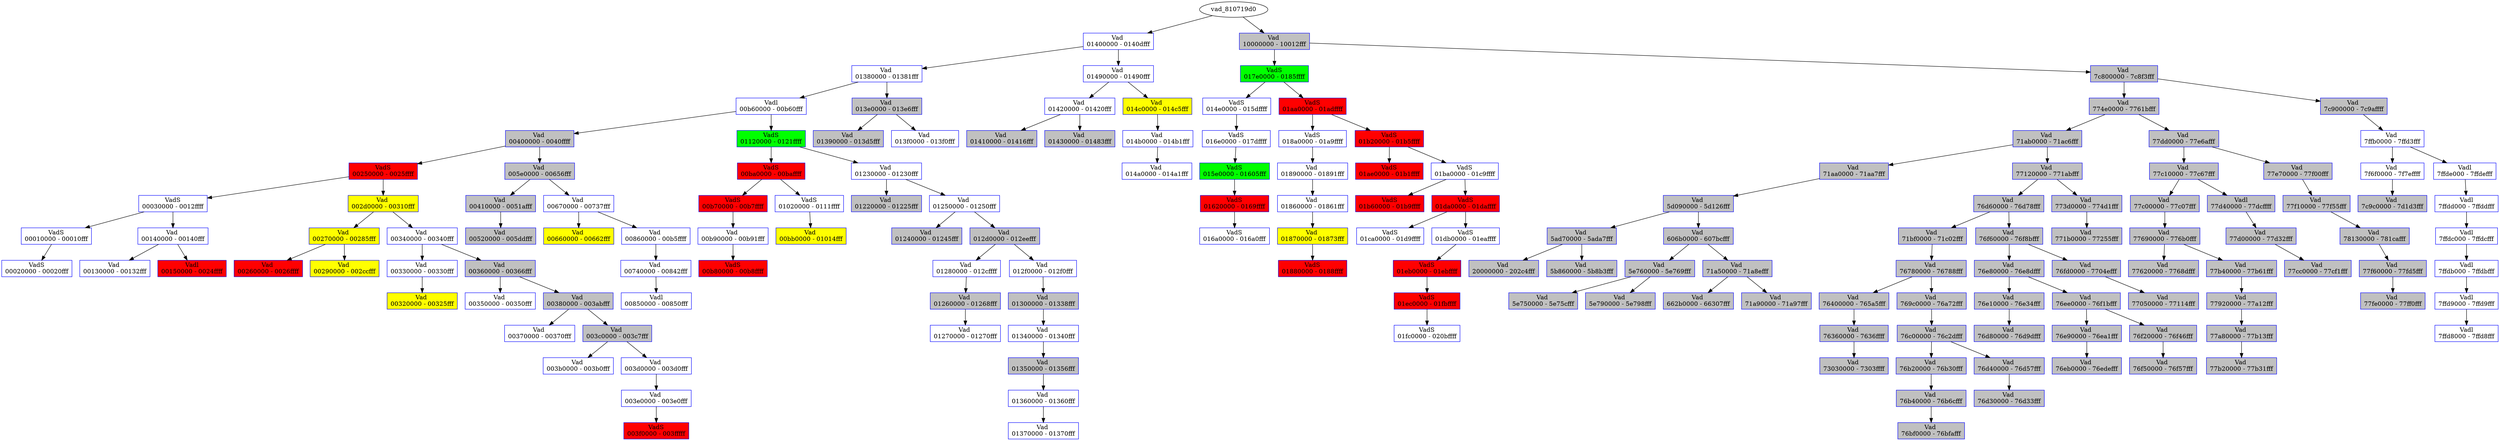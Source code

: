 /* Pid:   1668 */
digraph processtree {
graph [rankdir = "TB"];
vad_810719d0 -> vad_ff20c190
vad_ff20c190 [label = "{ Vad \n01400000 - 0140dfff }"shape = "record" color = "blue" style = "filled" fillcolor = "white"];
vad_ff20c190 -> vad_ff15f008
vad_ff15f008 [label = "{ Vad \n01380000 - 01381fff }"shape = "record" color = "blue" style = "filled" fillcolor = "white"];
vad_ff15f008 -> vad_ff224ce0
vad_ff224ce0 [label = "{ Vadl\n00b60000 - 00b60fff }"shape = "record" color = "blue" style = "filled" fillcolor = "white"];
vad_ff224ce0 -> vad_ff22dcb8
vad_ff22dcb8 [label = "{ Vad \n00400000 - 0040ffff }"shape = "record" color = "blue" style = "filled" fillcolor = "gray"];
vad_ff22dcb8 -> vad_ff20f490
vad_ff20f490 [label = "{ VadS\n00250000 - 0025ffff }"shape = "record" color = "blue" style = "filled" fillcolor = "red"];
vad_ff20f490 -> vad_ff233e78
vad_ff233e78 [label = "{ VadS\n00030000 - 0012ffff }"shape = "record" color = "blue" style = "filled" fillcolor = "white"];
vad_ff233e78 -> vad_ff234be8
vad_ff234be8 [label = "{ VadS\n00010000 - 00010fff }"shape = "record" color = "blue" style = "filled" fillcolor = "white"];
vad_ff234be8 -> vad_ff235be8
vad_ff235be8 [label = "{ VadS\n00020000 - 00020fff }"shape = "record" color = "blue" style = "filled" fillcolor = "white"];
vad_ff233e78 -> vad_ff217468
vad_ff217468 [label = "{ Vad \n00140000 - 00140fff }"shape = "record" color = "blue" style = "filled" fillcolor = "white"];
vad_ff217468 -> vad_ff37f3d0
vad_ff37f3d0 [label = "{ Vad \n00130000 - 00132fff }"shape = "record" color = "blue" style = "filled" fillcolor = "white"];
vad_ff217468 -> vad_80f6e8a0
vad_80f6e8a0 [label = "{ Vadl\n00150000 - 0024ffff }"shape = "record" color = "blue" style = "filled" fillcolor = "red"];
vad_ff20f490 -> vad_80fce798
vad_80fce798 [label = "{ Vad \n002d0000 - 00310fff }"shape = "record" color = "blue" style = "filled" fillcolor = "yellow"];
vad_80fce798 -> vad_80fce7f8
vad_80fce7f8 [label = "{ Vad \n00270000 - 00285fff }"shape = "record" color = "blue" style = "filled" fillcolor = "yellow"];
vad_80fce7f8 -> vad_ff3b96c0
vad_ff3b96c0 [label = "{ Vad \n00260000 - 0026ffff }"shape = "record" color = "blue" style = "filled" fillcolor = "red"];
vad_80fce7f8 -> vad_80fce7c8
vad_80fce7c8 [label = "{ Vad \n00290000 - 002ccfff }"shape = "record" color = "blue" style = "filled" fillcolor = "yellow"];
vad_80fce798 -> vad_80fbfd30
vad_80fbfd30 [label = "{ Vad \n00340000 - 00340fff }"shape = "record" color = "blue" style = "filled" fillcolor = "white"];
vad_80fbfd30 -> vad_81006908
vad_81006908 [label = "{ Vad \n00330000 - 00330fff }"shape = "record" color = "blue" style = "filled" fillcolor = "white"];
vad_81006908 -> vad_ff217cc8
vad_ff217cc8 [label = "{ Vad \n00320000 - 00325fff }"shape = "record" color = "blue" style = "filled" fillcolor = "yellow"];
vad_80fbfd30 -> vad_ff1e3a88
vad_ff1e3a88 [label = "{ Vad \n00360000 - 00366fff }"shape = "record" color = "blue" style = "filled" fillcolor = "gray"];
vad_ff1e3a88 -> vad_ff2aba70
vad_ff2aba70 [label = "{ Vad \n00350000 - 00350fff }"shape = "record" color = "blue" style = "filled" fillcolor = "white"];
vad_ff1e3a88 -> vad_ff208f10
vad_ff208f10 [label = "{ Vad \n00380000 - 003abfff }"shape = "record" color = "blue" style = "filled" fillcolor = "gray"];
vad_ff208f10 -> vad_ff1e3dd0
vad_ff1e3dd0 [label = "{ Vad \n00370000 - 00370fff }"shape = "record" color = "blue" style = "filled" fillcolor = "white"];
vad_ff208f10 -> vad_ff161248
vad_ff161248 [label = "{ Vad \n003c0000 - 003c7fff }"shape = "record" color = "blue" style = "filled" fillcolor = "gray"];
vad_ff161248 -> vad_ff161278
vad_ff161278 [label = "{ Vad \n003b0000 - 003b0fff }"shape = "record" color = "blue" style = "filled" fillcolor = "white"];
vad_ff161248 -> vad_ff29e618
vad_ff29e618 [label = "{ Vad \n003d0000 - 003d0fff }"shape = "record" color = "blue" style = "filled" fillcolor = "white"];
vad_ff29e618 -> vad_ff160b58
vad_ff160b58 [label = "{ Vad \n003e0000 - 003e0fff }"shape = "record" color = "blue" style = "filled" fillcolor = "white"];
vad_ff160b58 -> vad_ff223398
vad_ff223398 [label = "{ VadS\n003f0000 - 003fffff }"shape = "record" color = "blue" style = "filled" fillcolor = "red"];
vad_ff22dcb8 -> vad_ff29e5e8
vad_ff29e5e8 [label = "{ Vad \n005e0000 - 00656fff }"shape = "record" color = "blue" style = "filled" fillcolor = "gray"];
vad_ff29e5e8 -> vad_ff221508
vad_ff221508 [label = "{ Vad \n00410000 - 0051afff }"shape = "record" color = "blue" style = "filled" fillcolor = "gray"];
vad_ff221508 -> vad_80fad0b0
vad_80fad0b0 [label = "{ Vad \n00520000 - 005ddfff }"shape = "record" color = "blue" style = "filled" fillcolor = "gray"];
vad_ff29e5e8 -> vad_ff1dbb18
vad_ff1dbb18 [label = "{ Vad \n00670000 - 00737fff }"shape = "record" color = "blue" style = "filled" fillcolor = "white"];
vad_ff1dbb18 -> vad_ff160470
vad_ff160470 [label = "{ Vad \n00660000 - 00662fff }"shape = "record" color = "blue" style = "filled" fillcolor = "yellow"];
vad_ff1dbb18 -> vad_80f5c2e8
vad_80f5c2e8 [label = "{ Vad \n00860000 - 00b5ffff }"shape = "record" color = "blue" style = "filled" fillcolor = "white"];
vad_80f5c2e8 -> vad_ff1dbae8
vad_ff1dbae8 [label = "{ Vad \n00740000 - 00842fff }"shape = "record" color = "blue" style = "filled" fillcolor = "white"];
vad_ff1dbae8 -> vad_ff1616a8
vad_ff1616a8 [label = "{ Vadl\n00850000 - 00850fff }"shape = "record" color = "blue" style = "filled" fillcolor = "white"];
vad_ff224ce0 -> vad_80efd0a8
vad_80efd0a8 [label = "{ VadS\n01120000 - 0121ffff }"shape = "record" color = "blue" style = "filled" fillcolor = "green"];
vad_80efd0a8 -> vad_ff21fe78
vad_ff21fe78 [label = "{ VadS\n00ba0000 - 00baffff }"shape = "record" color = "blue" style = "filled" fillcolor = "red"];
vad_ff21fe78 -> vad_ff221ce0
vad_ff221ce0 [label = "{ VadS\n00b70000 - 00b7ffff }"shape = "record" color = "blue" style = "filled" fillcolor = "red"];
vad_ff221ce0 -> vad_ff15fe68
vad_ff15fe68 [label = "{ Vad \n00b90000 - 00b91fff }"shape = "record" color = "blue" style = "filled" fillcolor = "white"];
vad_ff15fe68 -> vad_ff220be8
vad_ff220be8 [label = "{ VadS\n00b80000 - 00b8ffff }"shape = "record" color = "blue" style = "filled" fillcolor = "red"];
vad_ff21fe78 -> vad_ff2728b8
vad_ff2728b8 [label = "{ VadS\n01020000 - 0111ffff }"shape = "record" color = "blue" style = "filled" fillcolor = "white"];
vad_ff2728b8 -> vad_ff1d84b0
vad_ff1d84b0 [label = "{ Vad \n00bb0000 - 01014fff }"shape = "record" color = "blue" style = "filled" fillcolor = "yellow"];
vad_80efd0a8 -> vad_80f0ce80
vad_80f0ce80 [label = "{ Vad \n01230000 - 01230fff }"shape = "record" color = "blue" style = "filled" fillcolor = "white"];
vad_80f0ce80 -> vad_81028990
vad_81028990 [label = "{ Vad \n01220000 - 01225fff }"shape = "record" color = "blue" style = "filled" fillcolor = "gray"];
vad_80f0ce80 -> vad_80f07740
vad_80f07740 [label = "{ Vad \n01250000 - 01250fff }"shape = "record" color = "blue" style = "filled" fillcolor = "white"];
vad_80f07740 -> vad_ff1f57d8
vad_ff1f57d8 [label = "{ Vad \n01240000 - 01245fff }"shape = "record" color = "blue" style = "filled" fillcolor = "gray"];
vad_80f07740 -> vad_80f0ca28
vad_80f0ca28 [label = "{ Vad \n012d0000 - 012eefff }"shape = "record" color = "blue" style = "filled" fillcolor = "gray"];
vad_80f0ca28 -> vad_ff2184a8
vad_ff2184a8 [label = "{ Vad \n01280000 - 012cffff }"shape = "record" color = "blue" style = "filled" fillcolor = "white"];
vad_ff2184a8 -> vad_ff3628b0
vad_ff3628b0 [label = "{ Vad \n01260000 - 01268fff }"shape = "record" color = "blue" style = "filled" fillcolor = "gray"];
vad_ff3628b0 -> vad_ff3652d0
vad_ff3652d0 [label = "{ Vad \n01270000 - 01270fff }"shape = "record" color = "blue" style = "filled" fillcolor = "white"];
vad_80f0ca28 -> vad_80f75b18
vad_80f75b18 [label = "{ Vad \n012f0000 - 012f0fff }"shape = "record" color = "blue" style = "filled" fillcolor = "white"];
vad_80f75b18 -> vad_80f00aa8
vad_80f00aa8 [label = "{ Vad \n01300000 - 01338fff }"shape = "record" color = "blue" style = "filled" fillcolor = "gray"];
vad_80f00aa8 -> vad_ff3b5dd0
vad_ff3b5dd0 [label = "{ Vad \n01340000 - 01340fff }"shape = "record" color = "blue" style = "filled" fillcolor = "white"];
vad_ff3b5dd0 -> vad_ff2579a0
vad_ff2579a0 [label = "{ Vad \n01350000 - 01356fff }"shape = "record" color = "blue" style = "filled" fillcolor = "gray"];
vad_ff2579a0 -> vad_ff2a6008
vad_ff2a6008 [label = "{ Vad \n01360000 - 01360fff }"shape = "record" color = "blue" style = "filled" fillcolor = "white"];
vad_ff2a6008 -> vad_ff2a6060
vad_ff2a6060 [label = "{ Vad \n01370000 - 01370fff }"shape = "record" color = "blue" style = "filled" fillcolor = "white"];
vad_ff15f008 -> vad_ff25d1c8
vad_ff25d1c8 [label = "{ Vad \n013e0000 - 013e6fff }"shape = "record" color = "blue" style = "filled" fillcolor = "gray"];
vad_ff25d1c8 -> vad_ff2a6090
vad_ff2a6090 [label = "{ Vad \n01390000 - 013d5fff }"shape = "record" color = "blue" style = "filled" fillcolor = "gray"];
vad_ff25d1c8 -> vad_ff25d198
vad_ff25d198 [label = "{ Vad \n013f0000 - 013f0fff }"shape = "record" color = "blue" style = "filled" fillcolor = "white"];
vad_ff20c190 -> vad_ff253e38
vad_ff253e38 [label = "{ Vad \n01490000 - 01490fff }"shape = "record" color = "blue" style = "filled" fillcolor = "white"];
vad_ff253e38 -> vad_ff159c88
vad_ff159c88 [label = "{ Vad \n01420000 - 01420fff }"shape = "record" color = "blue" style = "filled" fillcolor = "white"];
vad_ff159c88 -> vad_ff2451f8
vad_ff2451f8 [label = "{ Vad \n01410000 - 01416fff }"shape = "record" color = "blue" style = "filled" fillcolor = "gray"];
vad_ff159c88 -> vad_ff159c58
vad_ff159c58 [label = "{ Vad \n01430000 - 01483fff }"shape = "record" color = "blue" style = "filled" fillcolor = "gray"];
vad_ff253e38 -> vad_ff1578c8
vad_ff1578c8 [label = "{ Vad \n014c0000 - 014c5fff }"shape = "record" color = "blue" style = "filled" fillcolor = "yellow"];
vad_ff1578c8 -> vad_80ff9798
vad_80ff9798 [label = "{ Vad \n014b0000 - 014b1fff }"shape = "record" color = "blue" style = "filled" fillcolor = "white"];
vad_80ff9798 -> vad_80fb0a38
vad_80fb0a38 [label = "{ Vad \n014a0000 - 014a1fff }"shape = "record" color = "blue" style = "filled" fillcolor = "white"];
vad_810719d0 -> vad_ff257ed8
vad_ff257ed8 [label = "{ Vad \n10000000 - 10012fff }"shape = "record" color = "blue" style = "filled" fillcolor = "gray"];
vad_ff257ed8 -> vad_80ff9d90
vad_80ff9d90 [label = "{ VadS\n017e0000 - 0185ffff }"shape = "record" color = "blue" style = "filled" fillcolor = "green"];
vad_80ff9d90 -> vad_80fa3f88
vad_80fa3f88 [label = "{ VadS\n014e0000 - 015dffff }"shape = "record" color = "blue" style = "filled" fillcolor = "white"];
vad_80fa3f88 -> vad_ff20ad98
vad_ff20ad98 [label = "{ VadS\n016e0000 - 017dffff }"shape = "record" color = "blue" style = "filled" fillcolor = "white"];
vad_ff20ad98 -> vad_8102f490
vad_8102f490 [label = "{ VadS\n015e0000 - 01605fff }"shape = "record" color = "blue" style = "filled" fillcolor = "green"];
vad_8102f490 -> vad_ff385c38
vad_ff385c38 [label = "{ VadS\n01620000 - 0169ffff }"shape = "record" color = "blue" style = "filled" fillcolor = "red"];
vad_ff385c38 -> vad_ff39b9f0
vad_ff39b9f0 [label = "{ VadS\n016a0000 - 016a0fff }"shape = "record" color = "blue" style = "filled" fillcolor = "white"];
vad_80ff9d90 -> vad_80fb4650
vad_80fb4650 [label = "{ VadS\n01aa0000 - 01adffff }"shape = "record" color = "blue" style = "filled" fillcolor = "red"];
vad_80fb4650 -> vad_80ff9d28
vad_80ff9d28 [label = "{ VadS\n018a0000 - 01a9ffff }"shape = "record" color = "blue" style = "filled" fillcolor = "white"];
vad_80ff9d28 -> vad_80f0e0f0
vad_80f0e0f0 [label = "{ Vad \n01890000 - 01891fff }"shape = "record" color = "blue" style = "filled" fillcolor = "white"];
vad_80f0e0f0 -> vad_80f6fb38
vad_80f6fb38 [label = "{ Vad \n01860000 - 01861fff }"shape = "record" color = "blue" style = "filled" fillcolor = "white"];
vad_80f6fb38 -> vad_80fb6c58
vad_80fb6c58 [label = "{ Vad \n01870000 - 01873fff }"shape = "record" color = "blue" style = "filled" fillcolor = "yellow"];
vad_80fb6c58 -> vad_80f58358
vad_80f58358 [label = "{ VadS\n01880000 - 0188ffff }"shape = "record" color = "blue" style = "filled" fillcolor = "red"];
vad_80fb4650 -> vad_80fb4c60
vad_80fb4c60 [label = "{ VadS\n01b20000 - 01b5ffff }"shape = "record" color = "blue" style = "filled" fillcolor = "red"];
vad_80fb4c60 -> vad_81003ee8
vad_81003ee8 [label = "{ VadS\n01ae0000 - 01b1ffff }"shape = "record" color = "blue" style = "filled" fillcolor = "red"];
vad_80fb4c60 -> vad_80fb2540
vad_80fb2540 [label = "{ VadS\n01ba0000 - 01c9ffff }"shape = "record" color = "blue" style = "filled" fillcolor = "white"];
vad_80fb2540 -> vad_ffafb990
vad_ffafb990 [label = "{ VadS\n01b60000 - 01b9ffff }"shape = "record" color = "blue" style = "filled" fillcolor = "red"];
vad_80fb2540 -> vad_81031bb0
vad_81031bb0 [label = "{ VadS\n01da0000 - 01daffff }"shape = "record" color = "blue" style = "filled" fillcolor = "red"];
vad_81031bb0 -> vad_80f2f778
vad_80f2f778 [label = "{ VadS\n01ca0000 - 01d9ffff }"shape = "record" color = "blue" style = "filled" fillcolor = "white"];
vad_81031bb0 -> vad_81042480
vad_81042480 [label = "{ VadS\n01db0000 - 01eaffff }"shape = "record" color = "blue" style = "filled" fillcolor = "white"];
vad_81042480 -> vad_80fff4b0
vad_80fff4b0 [label = "{ VadS\n01eb0000 - 01ebffff }"shape = "record" color = "blue" style = "filled" fillcolor = "red"];
vad_80fff4b0 -> vad_ff2125b0
vad_ff2125b0 [label = "{ VadS\n01ec0000 - 01fbffff }"shape = "record" color = "blue" style = "filled" fillcolor = "red"];
vad_ff2125b0 -> vad_81043958
vad_81043958 [label = "{ VadS\n01fc0000 - 020bffff }"shape = "record" color = "blue" style = "filled" fillcolor = "white"];
vad_ff257ed8 -> vad_80f79538
vad_80f79538 [label = "{ Vad \n7c800000 - 7c8f3fff }"shape = "record" color = "blue" style = "filled" fillcolor = "gray"];
vad_80f79538 -> vad_ff2098a0
vad_ff2098a0 [label = "{ Vad \n774e0000 - 7761bfff }"shape = "record" color = "blue" style = "filled" fillcolor = "gray"];
vad_ff2098a0 -> vad_ff1b83c0
vad_ff1b83c0 [label = "{ Vad \n71ab0000 - 71ac6fff }"shape = "record" color = "blue" style = "filled" fillcolor = "gray"];
vad_ff1b83c0 -> vad_ff2aba40
vad_ff2aba40 [label = "{ Vad \n71aa0000 - 71aa7fff }"shape = "record" color = "blue" style = "filled" fillcolor = "gray"];
vad_ff2aba40 -> vad_80f5ca20
vad_80f5ca20 [label = "{ Vad \n5d090000 - 5d126fff }"shape = "record" color = "blue" style = "filled" fillcolor = "gray"];
vad_80f5ca20 -> vad_80f52ea8
vad_80f52ea8 [label = "{ Vad \n5ad70000 - 5ada7fff }"shape = "record" color = "blue" style = "filled" fillcolor = "gray"];
vad_80f52ea8 -> vad_ff14f658
vad_ff14f658 [label = "{ Vad \n20000000 - 202c4fff }"shape = "record" color = "blue" style = "filled" fillcolor = "gray"];
vad_80f52ea8 -> vad_ff3bb590
vad_ff3bb590 [label = "{ Vad \n5b860000 - 5b8b3fff }"shape = "record" color = "blue" style = "filled" fillcolor = "gray"];
vad_80f5ca20 -> vad_80fb0570
vad_80fb0570 [label = "{ Vad \n606b0000 - 607bcfff }"shape = "record" color = "blue" style = "filled" fillcolor = "gray"];
vad_80fb0570 -> vad_ff26d238
vad_ff26d238 [label = "{ Vad \n5e760000 - 5e769fff }"shape = "record" color = "blue" style = "filled" fillcolor = "gray"];
vad_ff26d238 -> vad_80fb6c28
vad_80fb6c28 [label = "{ Vad \n5e750000 - 5e75cfff }"shape = "record" color = "blue" style = "filled" fillcolor = "gray"];
vad_ff26d238 -> vad_ff3ca670
vad_ff3ca670 [label = "{ Vad \n5e790000 - 5e798fff }"shape = "record" color = "blue" style = "filled" fillcolor = "gray"];
vad_80fb0570 -> vad_80f7ae78
vad_80f7ae78 [label = "{ Vad \n71a50000 - 71a8efff }"shape = "record" color = "blue" style = "filled" fillcolor = "gray"];
vad_80f7ae78 -> vad_80fcefd8
vad_80fcefd8 [label = "{ Vad \n662b0000 - 66307fff }"shape = "record" color = "blue" style = "filled" fillcolor = "gray"];
vad_80f7ae78 -> vad_80fcefa8
vad_80fcefa8 [label = "{ Vad \n71a90000 - 71a97fff }"shape = "record" color = "blue" style = "filled" fillcolor = "gray"];
vad_ff1b83c0 -> vad_ff2987d8
vad_ff2987d8 [label = "{ Vad \n77120000 - 771abfff }"shape = "record" color = "blue" style = "filled" fillcolor = "gray"];
vad_ff2987d8 -> vad_ff1b8180
vad_ff1b8180 [label = "{ Vad \n76d60000 - 76d78fff }"shape = "record" color = "blue" style = "filled" fillcolor = "gray"];
vad_ff1b8180 -> vad_ff154470
vad_ff154470 [label = "{ Vad \n71bf0000 - 71c02fff }"shape = "record" color = "blue" style = "filled" fillcolor = "gray"];
vad_ff154470 -> vad_ff153fd8
vad_ff153fd8 [label = "{ Vad \n76780000 - 76788fff }"shape = "record" color = "blue" style = "filled" fillcolor = "gray"];
vad_ff153fd8 -> vad_ff38a208
vad_ff38a208 [label = "{ Vad \n76400000 - 765a5fff }"shape = "record" color = "blue" style = "filled" fillcolor = "gray"];
vad_ff38a208 -> vad_80f063e0
vad_80f063e0 [label = "{ Vad \n76360000 - 7636ffff }"shape = "record" color = "blue" style = "filled" fillcolor = "gray"];
vad_80f063e0 -> vad_ff23dc38
vad_ff23dc38 [label = "{ Vad \n73030000 - 7303ffff }"shape = "record" color = "blue" style = "filled" fillcolor = "gray"];
vad_ff153fd8 -> vad_80f58460
vad_80f58460 [label = "{ Vad \n769c0000 - 76a72fff }"shape = "record" color = "blue" style = "filled" fillcolor = "gray"];
vad_80f58460 -> vad_80f0ee68
vad_80f0ee68 [label = "{ Vad \n76c00000 - 76c2dfff }"shape = "record" color = "blue" style = "filled" fillcolor = "gray"];
vad_80f0ee68 -> vad_ff21dcc8
vad_ff21dcc8 [label = "{ Vad \n76b20000 - 76b30fff }"shape = "record" color = "blue" style = "filled" fillcolor = "gray"];
vad_ff21dcc8 -> vad_ff23e960
vad_ff23e960 [label = "{ Vad \n76b40000 - 76b6cfff }"shape = "record" color = "blue" style = "filled" fillcolor = "gray"];
vad_ff23e960 -> vad_ff28e658
vad_ff28e658 [label = "{ Vad \n76bf0000 - 76bfafff }"shape = "record" color = "blue" style = "filled" fillcolor = "gray"];
vad_80f0ee68 -> vad_81024850
vad_81024850 [label = "{ Vad \n76d40000 - 76d57fff }"shape = "record" color = "blue" style = "filled" fillcolor = "gray"];
vad_81024850 -> vad_80f778b8
vad_80f778b8 [label = "{ Vad \n76d30000 - 76d33fff }"shape = "record" color = "blue" style = "filled" fillcolor = "gray"];
vad_ff1b8180 -> vad_ff1544a0
vad_ff1544a0 [label = "{ Vad \n76f60000 - 76f8bfff }"shape = "record" color = "blue" style = "filled" fillcolor = "gray"];
vad_ff1544a0 -> vad_ff3bdb30
vad_ff3bdb30 [label = "{ Vad \n76e80000 - 76e8dfff }"shape = "record" color = "blue" style = "filled" fillcolor = "gray"];
vad_ff3bdb30 -> vad_80fcfbd0
vad_80fcfbd0 [label = "{ Vad \n76e10000 - 76e34fff }"shape = "record" color = "blue" style = "filled" fillcolor = "gray"];
vad_80fcfbd0 -> vad_80f6e5b8
vad_80f6e5b8 [label = "{ Vad \n76d80000 - 76d9dfff }"shape = "record" color = "blue" style = "filled" fillcolor = "gray"];
vad_ff3bdb30 -> vad_ff12b0b0
vad_ff12b0b0 [label = "{ Vad \n76ee0000 - 76f1bfff }"shape = "record" color = "blue" style = "filled" fillcolor = "gray"];
vad_ff12b0b0 -> vad_ff15f848
vad_ff15f848 [label = "{ Vad \n76e90000 - 76ea1fff }"shape = "record" color = "blue" style = "filled" fillcolor = "gray"];
vad_ff15f848 -> vad_ff2445a0
vad_ff2445a0 [label = "{ Vad \n76eb0000 - 76edefff }"shape = "record" color = "blue" style = "filled" fillcolor = "gray"];
vad_ff12b0b0 -> vad_ff15f228
vad_ff15f228 [label = "{ Vad \n76f20000 - 76f46fff }"shape = "record" color = "blue" style = "filled" fillcolor = "gray"];
vad_ff15f228 -> vad_80fb4e28
vad_80fb4e28 [label = "{ Vad \n76f50000 - 76f57fff }"shape = "record" color = "blue" style = "filled" fillcolor = "gray"];
vad_ff1544a0 -> vad_80fd0dd8
vad_80fd0dd8 [label = "{ Vad \n76fd0000 - 7704efff }"shape = "record" color = "blue" style = "filled" fillcolor = "gray"];
vad_80fd0dd8 -> vad_80fd0da8
vad_80fd0da8 [label = "{ Vad \n77050000 - 77114fff }"shape = "record" color = "blue" style = "filled" fillcolor = "gray"];
vad_ff2987d8 -> vad_ff160f40
vad_ff160f40 [label = "{ Vad \n773d0000 - 774d1fff }"shape = "record" color = "blue" style = "filled" fillcolor = "gray"];
vad_ff160f40 -> vad_80f7a620
vad_80f7a620 [label = "{ Vad \n771b0000 - 77255fff }"shape = "record" color = "blue" style = "filled" fillcolor = "gray"];
vad_ff2098a0 -> vad_ff217c98
vad_ff217c98 [label = "{ Vad \n77dd0000 - 77e6afff }"shape = "record" color = "blue" style = "filled" fillcolor = "gray"];
vad_ff217c98 -> vad_ff209870
vad_ff209870 [label = "{ Vad \n77c10000 - 77c67fff }"shape = "record" color = "blue" style = "filled" fillcolor = "gray"];
vad_ff209870 -> vad_ff224c98
vad_ff224c98 [label = "{ Vad \n77c00000 - 77c07fff }"shape = "record" color = "blue" style = "filled" fillcolor = "gray"];
vad_ff224c98 -> vad_ff154510
vad_ff154510 [label = "{ Vad \n77690000 - 776b0fff }"shape = "record" color = "blue" style = "filled" fillcolor = "gray"];
vad_ff154510 -> vad_ff149780
vad_ff149780 [label = "{ Vad \n77620000 - 7768dfff }"shape = "record" color = "blue" style = "filled" fillcolor = "gray"];
vad_ff154510 -> vad_ff24c7b0
vad_ff24c7b0 [label = "{ Vad \n77b40000 - 77b61fff }"shape = "record" color = "blue" style = "filled" fillcolor = "gray"];
vad_ff24c7b0 -> vad_ff237720
vad_ff237720 [label = "{ Vad \n77920000 - 77a12fff }"shape = "record" color = "blue" style = "filled" fillcolor = "gray"];
vad_ff237720 -> vad_80f55d98
vad_80f55d98 [label = "{ Vad \n77a80000 - 77b13fff }"shape = "record" color = "blue" style = "filled" fillcolor = "gray"];
vad_80f55d98 -> vad_ff24ac48
vad_ff24ac48 [label = "{ Vad \n77b20000 - 77b31fff }"shape = "record" color = "blue" style = "filled" fillcolor = "gray"];
vad_ff209870 -> vad_ff161668
vad_ff161668 [label = "{ Vadl\n77d40000 - 77dcffff }"shape = "record" color = "blue" style = "filled" fillcolor = "gray"];
vad_ff161668 -> vad_ff3b2a68
vad_ff3b2a68 [label = "{ Vad \n77d00000 - 77d32fff }"shape = "record" color = "blue" style = "filled" fillcolor = "gray"];
vad_ff3b2a68 -> vad_80ffa6c8
vad_80ffa6c8 [label = "{ Vad \n77cc0000 - 77cf1fff }"shape = "record" color = "blue" style = "filled" fillcolor = "gray"];
vad_ff217c98 -> vad_ff217c68
vad_ff217c68 [label = "{ Vad \n77e70000 - 77f00fff }"shape = "record" color = "blue" style = "filled" fillcolor = "gray"];
vad_ff217c68 -> vad_ff209840
vad_ff209840 [label = "{ Vad \n77f10000 - 77f55fff }"shape = "record" color = "blue" style = "filled" fillcolor = "gray"];
vad_ff209840 -> vad_ff224c68
vad_ff224c68 [label = "{ Vad \n78130000 - 781cafff }"shape = "record" color = "blue" style = "filled" fillcolor = "gray"];
vad_ff224c68 -> vad_ff1e3ab8
vad_ff1e3ab8 [label = "{ Vad \n77f60000 - 77fd5fff }"shape = "record" color = "blue" style = "filled" fillcolor = "gray"];
vad_ff1e3ab8 -> vad_80f58400
vad_80f58400 [label = "{ Vad \n77fe0000 - 77ff0fff }"shape = "record" color = "blue" style = "filled" fillcolor = "gray"];
vad_80f79538 -> vad_ff22dc88
vad_ff22dc88 [label = "{ Vad \n7c900000 - 7c9affff }"shape = "record" color = "blue" style = "filled" fillcolor = "gray"];
vad_ff22dc88 -> vad_80fb6a78
vad_80fb6a78 [label = "{ Vad \n7ffb0000 - 7ffd3fff }"shape = "record" color = "blue" style = "filled" fillcolor = "white"];
vad_80fb6a78 -> vad_ff3b9690
vad_ff3b9690 [label = "{ Vad \n7f6f0000 - 7f7effff }"shape = "record" color = "blue" style = "filled" fillcolor = "white"];
vad_ff3b9690 -> vad_ff1e3ae8
vad_ff1e3ae8 [label = "{ Vad \n7c9c0000 - 7d1d3fff }"shape = "record" color = "blue" style = "filled" fillcolor = "gray"];
vad_80fb6a78 -> vad_80fb6a38
vad_80fb6a38 [label = "{ Vadl\n7ffde000 - 7ffdefff }"shape = "record" color = "blue" style = "filled" fillcolor = "white"];
vad_80fb6a38 -> vad_80f79568
vad_80f79568 [label = "{ Vadl\n7ffdd000 - 7ffddfff }"shape = "record" color = "blue" style = "filled" fillcolor = "white"];
vad_80f79568 -> vad_ff265168
vad_ff265168 [label = "{ Vadl\n7ffdc000 - 7ffdcfff }"shape = "record" color = "blue" style = "filled" fillcolor = "white"];
vad_ff265168 -> vad_ff14f5e8
vad_ff14f5e8 [label = "{ Vadl\n7ffdb000 - 7ffdbfff }"shape = "record" color = "blue" style = "filled" fillcolor = "white"];
vad_ff14f5e8 -> vad_ff157688
vad_ff157688 [label = "{ Vadl\n7ffd9000 - 7ffd9fff }"shape = "record" color = "blue" style = "filled" fillcolor = "white"];
vad_ff157688 -> vad_80fb2c60
vad_80fb2c60 [label = "{ Vadl\n7ffd8000 - 7ffd8fff }"shape = "record" color = "blue" style = "filled" fillcolor = "white"];
}
